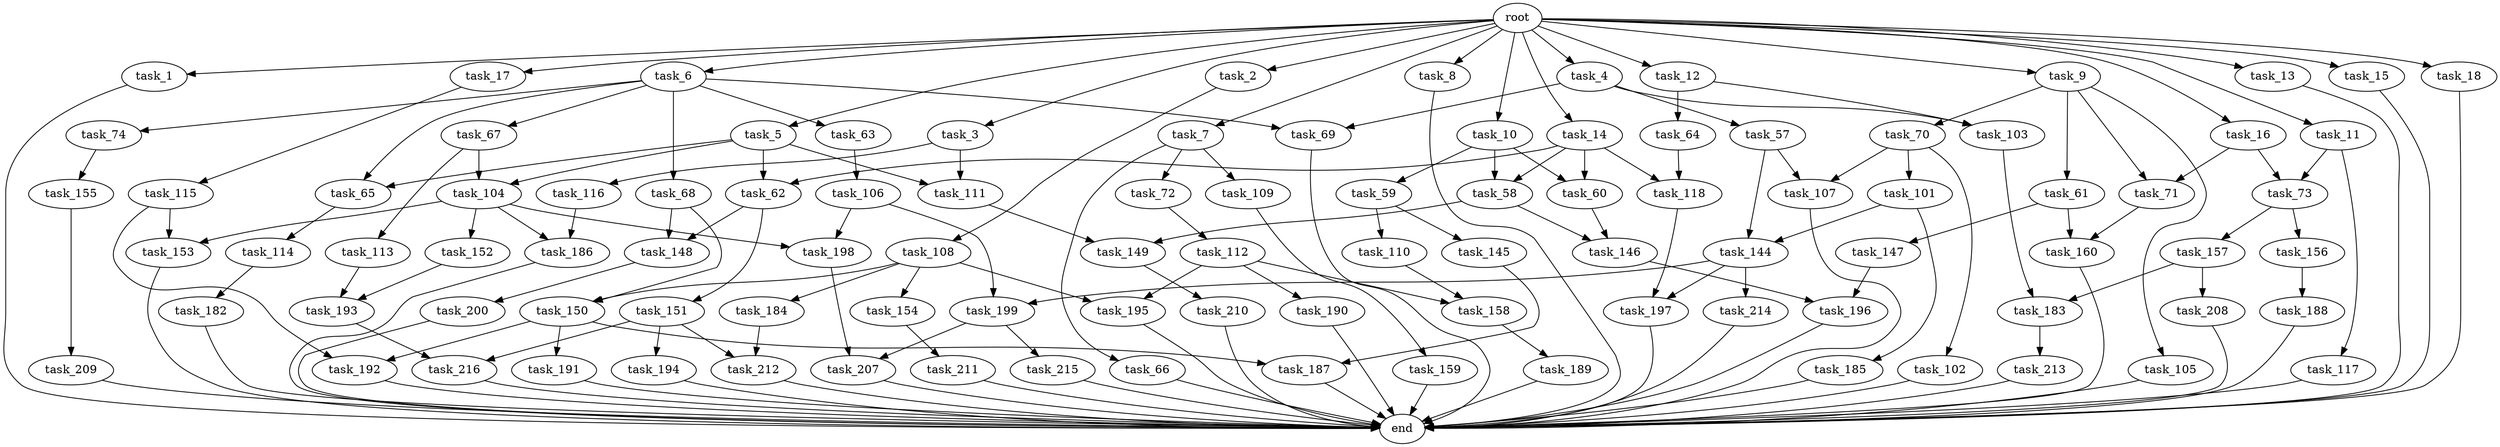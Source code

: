 digraph G {
  root [size="0.000000"];
  task_1 [size="102.400000"];
  task_2 [size="102.400000"];
  task_3 [size="102.400000"];
  task_4 [size="102.400000"];
  task_5 [size="102.400000"];
  task_6 [size="102.400000"];
  task_7 [size="102.400000"];
  task_8 [size="102.400000"];
  task_9 [size="102.400000"];
  task_10 [size="102.400000"];
  task_11 [size="102.400000"];
  task_12 [size="102.400000"];
  task_13 [size="102.400000"];
  task_14 [size="102.400000"];
  task_15 [size="102.400000"];
  task_16 [size="102.400000"];
  task_17 [size="102.400000"];
  task_18 [size="102.400000"];
  task_57 [size="7730941132.800000"];
  task_58 [size="93630287052.800003"];
  task_59 [size="7730941132.800000"];
  task_60 [size="93630287052.800003"];
  task_61 [size="7730941132.800000"];
  task_62 [size="140874927308.800018"];
  task_63 [size="54975581388.800003"];
  task_64 [size="3435973836.800000"];
  task_65 [size="109951162777.600006"];
  task_66 [size="7730941132.800000"];
  task_67 [size="54975581388.800003"];
  task_68 [size="54975581388.800003"];
  task_69 [size="62706522521.600006"];
  task_70 [size="7730941132.800000"];
  task_71 [size="29205777612.800003"];
  task_72 [size="7730941132.800000"];
  task_73 [size="24910810316.800003"];
  task_74 [size="54975581388.800003"];
  task_101 [size="30923764531.200001"];
  task_102 [size="30923764531.200001"];
  task_103 [size="11166914969.600000"];
  task_104 [size="68719476736.000000"];
  task_105 [size="7730941132.800000"];
  task_106 [size="13743895347.200001"];
  task_107 [size="116823110451.200012"];
  task_108 [size="54975581388.800003"];
  task_109 [size="7730941132.800000"];
  task_110 [size="13743895347.200001"];
  task_111 [size="76450417868.800003"];
  task_112 [size="30923764531.200001"];
  task_113 [size="13743895347.200001"];
  task_114 [size="7730941132.800000"];
  task_115 [size="7730941132.800000"];
  task_116 [size="21474836480.000000"];
  task_117 [size="3435973836.800000"];
  task_118 [size="155477816115.200012"];
  task_144 [size="155477816115.200012"];
  task_145 [size="13743895347.200001"];
  task_146 [size="83322365542.400009"];
  task_147 [size="42090679500.800003"];
  task_148 [size="55834574848.000000"];
  task_149 [size="44667659878.400002"];
  task_150 [size="45526653337.600006"];
  task_151 [size="13743895347.200001"];
  task_152 [size="54975581388.800003"];
  task_153 [size="62706522521.600006"];
  task_154 [size="3435973836.800000"];
  task_155 [size="21474836480.000000"];
  task_156 [size="21474836480.000000"];
  task_157 [size="21474836480.000000"];
  task_158 [size="85899345920.000000"];
  task_159 [size="13743895347.200001"];
  task_160 [size="45526653337.600006"];
  task_182 [size="42090679500.800003"];
  task_183 [size="111669149696.000000"];
  task_184 [size="3435973836.800000"];
  task_185 [size="69578470195.199997"];
  task_186 [size="76450417868.800003"];
  task_187 [size="17179869184.000000"];
  task_188 [size="21474836480.000000"];
  task_189 [size="21474836480.000000"];
  task_190 [size="30923764531.200001"];
  task_191 [size="13743895347.200001"];
  task_192 [size="21474836480.000000"];
  task_193 [size="17179869184.000000"];
  task_194 [size="30923764531.200001"];
  task_195 [size="34359738368.000000"];
  task_196 [size="29205777612.800003"];
  task_197 [size="63565515980.800003"];
  task_198 [size="62706522521.600006"];
  task_199 [size="29205777612.800003"];
  task_200 [size="42090679500.800003"];
  task_207 [size="77309411328.000000"];
  task_208 [size="69578470195.199997"];
  task_209 [size="3435973836.800000"];
  task_210 [size="85899345920.000000"];
  task_211 [size="3435973836.800000"];
  task_212 [size="73014444032.000000"];
  task_213 [size="54975581388.800003"];
  task_214 [size="21474836480.000000"];
  task_215 [size="7730941132.800000"];
  task_216 [size="100502234726.400009"];
  end [size="0.000000"];

  root -> task_1 [size="1.000000"];
  root -> task_2 [size="1.000000"];
  root -> task_3 [size="1.000000"];
  root -> task_4 [size="1.000000"];
  root -> task_5 [size="1.000000"];
  root -> task_6 [size="1.000000"];
  root -> task_7 [size="1.000000"];
  root -> task_8 [size="1.000000"];
  root -> task_9 [size="1.000000"];
  root -> task_10 [size="1.000000"];
  root -> task_11 [size="1.000000"];
  root -> task_12 [size="1.000000"];
  root -> task_13 [size="1.000000"];
  root -> task_14 [size="1.000000"];
  root -> task_15 [size="1.000000"];
  root -> task_16 [size="1.000000"];
  root -> task_17 [size="1.000000"];
  root -> task_18 [size="1.000000"];
  task_1 -> end [size="1.000000"];
  task_2 -> task_108 [size="536870912.000000"];
  task_3 -> task_111 [size="209715200.000000"];
  task_3 -> task_116 [size="209715200.000000"];
  task_4 -> task_57 [size="75497472.000000"];
  task_4 -> task_69 [size="75497472.000000"];
  task_4 -> task_103 [size="75497472.000000"];
  task_5 -> task_62 [size="536870912.000000"];
  task_5 -> task_65 [size="536870912.000000"];
  task_5 -> task_104 [size="536870912.000000"];
  task_5 -> task_111 [size="536870912.000000"];
  task_6 -> task_63 [size="536870912.000000"];
  task_6 -> task_65 [size="536870912.000000"];
  task_6 -> task_67 [size="536870912.000000"];
  task_6 -> task_68 [size="536870912.000000"];
  task_6 -> task_69 [size="536870912.000000"];
  task_6 -> task_74 [size="536870912.000000"];
  task_7 -> task_66 [size="75497472.000000"];
  task_7 -> task_72 [size="75497472.000000"];
  task_7 -> task_109 [size="75497472.000000"];
  task_8 -> end [size="1.000000"];
  task_9 -> task_61 [size="75497472.000000"];
  task_9 -> task_70 [size="75497472.000000"];
  task_9 -> task_71 [size="75497472.000000"];
  task_9 -> task_105 [size="75497472.000000"];
  task_10 -> task_58 [size="75497472.000000"];
  task_10 -> task_59 [size="75497472.000000"];
  task_10 -> task_60 [size="75497472.000000"];
  task_11 -> task_73 [size="33554432.000000"];
  task_11 -> task_117 [size="33554432.000000"];
  task_12 -> task_64 [size="33554432.000000"];
  task_12 -> task_103 [size="33554432.000000"];
  task_13 -> end [size="1.000000"];
  task_14 -> task_58 [size="838860800.000000"];
  task_14 -> task_60 [size="838860800.000000"];
  task_14 -> task_62 [size="838860800.000000"];
  task_14 -> task_118 [size="838860800.000000"];
  task_15 -> end [size="1.000000"];
  task_16 -> task_71 [size="209715200.000000"];
  task_16 -> task_73 [size="209715200.000000"];
  task_17 -> task_115 [size="75497472.000000"];
  task_18 -> end [size="1.000000"];
  task_57 -> task_107 [size="838860800.000000"];
  task_57 -> task_144 [size="838860800.000000"];
  task_58 -> task_146 [size="134217728.000000"];
  task_58 -> task_149 [size="134217728.000000"];
  task_59 -> task_110 [size="134217728.000000"];
  task_59 -> task_145 [size="134217728.000000"];
  task_60 -> task_146 [size="679477248.000000"];
  task_61 -> task_147 [size="411041792.000000"];
  task_61 -> task_160 [size="411041792.000000"];
  task_62 -> task_148 [size="134217728.000000"];
  task_62 -> task_151 [size="134217728.000000"];
  task_63 -> task_106 [size="134217728.000000"];
  task_64 -> task_118 [size="679477248.000000"];
  task_65 -> task_114 [size="75497472.000000"];
  task_66 -> end [size="1.000000"];
  task_67 -> task_104 [size="134217728.000000"];
  task_67 -> task_113 [size="134217728.000000"];
  task_68 -> task_148 [size="411041792.000000"];
  task_68 -> task_150 [size="411041792.000000"];
  task_69 -> end [size="1.000000"];
  task_70 -> task_101 [size="301989888.000000"];
  task_70 -> task_102 [size="301989888.000000"];
  task_70 -> task_107 [size="301989888.000000"];
  task_71 -> task_160 [size="33554432.000000"];
  task_72 -> task_112 [size="301989888.000000"];
  task_73 -> task_156 [size="209715200.000000"];
  task_73 -> task_157 [size="209715200.000000"];
  task_74 -> task_155 [size="209715200.000000"];
  task_101 -> task_144 [size="679477248.000000"];
  task_101 -> task_185 [size="679477248.000000"];
  task_102 -> end [size="1.000000"];
  task_103 -> task_183 [size="411041792.000000"];
  task_104 -> task_152 [size="536870912.000000"];
  task_104 -> task_153 [size="536870912.000000"];
  task_104 -> task_186 [size="536870912.000000"];
  task_104 -> task_198 [size="536870912.000000"];
  task_105 -> end [size="1.000000"];
  task_106 -> task_198 [size="75497472.000000"];
  task_106 -> task_199 [size="75497472.000000"];
  task_107 -> end [size="1.000000"];
  task_108 -> task_150 [size="33554432.000000"];
  task_108 -> task_154 [size="33554432.000000"];
  task_108 -> task_184 [size="33554432.000000"];
  task_108 -> task_195 [size="33554432.000000"];
  task_109 -> task_159 [size="134217728.000000"];
  task_110 -> task_158 [size="536870912.000000"];
  task_111 -> task_149 [size="301989888.000000"];
  task_112 -> task_158 [size="301989888.000000"];
  task_112 -> task_190 [size="301989888.000000"];
  task_112 -> task_195 [size="301989888.000000"];
  task_113 -> task_193 [size="33554432.000000"];
  task_114 -> task_182 [size="411041792.000000"];
  task_115 -> task_153 [size="75497472.000000"];
  task_115 -> task_192 [size="75497472.000000"];
  task_116 -> task_186 [size="209715200.000000"];
  task_117 -> end [size="1.000000"];
  task_118 -> task_197 [size="411041792.000000"];
  task_144 -> task_197 [size="209715200.000000"];
  task_144 -> task_199 [size="209715200.000000"];
  task_144 -> task_214 [size="209715200.000000"];
  task_145 -> task_187 [size="33554432.000000"];
  task_146 -> task_196 [size="209715200.000000"];
  task_147 -> task_196 [size="75497472.000000"];
  task_148 -> task_200 [size="411041792.000000"];
  task_149 -> task_210 [size="838860800.000000"];
  task_150 -> task_187 [size="134217728.000000"];
  task_150 -> task_191 [size="134217728.000000"];
  task_150 -> task_192 [size="134217728.000000"];
  task_151 -> task_194 [size="301989888.000000"];
  task_151 -> task_212 [size="301989888.000000"];
  task_151 -> task_216 [size="301989888.000000"];
  task_152 -> task_193 [size="134217728.000000"];
  task_153 -> end [size="1.000000"];
  task_154 -> task_211 [size="33554432.000000"];
  task_155 -> task_209 [size="33554432.000000"];
  task_156 -> task_188 [size="209715200.000000"];
  task_157 -> task_183 [size="679477248.000000"];
  task_157 -> task_208 [size="679477248.000000"];
  task_158 -> task_189 [size="209715200.000000"];
  task_159 -> end [size="1.000000"];
  task_160 -> end [size="1.000000"];
  task_182 -> end [size="1.000000"];
  task_183 -> task_213 [size="536870912.000000"];
  task_184 -> task_212 [size="411041792.000000"];
  task_185 -> end [size="1.000000"];
  task_186 -> end [size="1.000000"];
  task_187 -> end [size="1.000000"];
  task_188 -> end [size="1.000000"];
  task_189 -> end [size="1.000000"];
  task_190 -> end [size="1.000000"];
  task_191 -> end [size="1.000000"];
  task_192 -> end [size="1.000000"];
  task_193 -> task_216 [size="679477248.000000"];
  task_194 -> end [size="1.000000"];
  task_195 -> end [size="1.000000"];
  task_196 -> end [size="1.000000"];
  task_197 -> end [size="1.000000"];
  task_198 -> task_207 [size="679477248.000000"];
  task_199 -> task_207 [size="75497472.000000"];
  task_199 -> task_215 [size="75497472.000000"];
  task_200 -> end [size="1.000000"];
  task_207 -> end [size="1.000000"];
  task_208 -> end [size="1.000000"];
  task_209 -> end [size="1.000000"];
  task_210 -> end [size="1.000000"];
  task_211 -> end [size="1.000000"];
  task_212 -> end [size="1.000000"];
  task_213 -> end [size="1.000000"];
  task_214 -> end [size="1.000000"];
  task_215 -> end [size="1.000000"];
  task_216 -> end [size="1.000000"];
}
